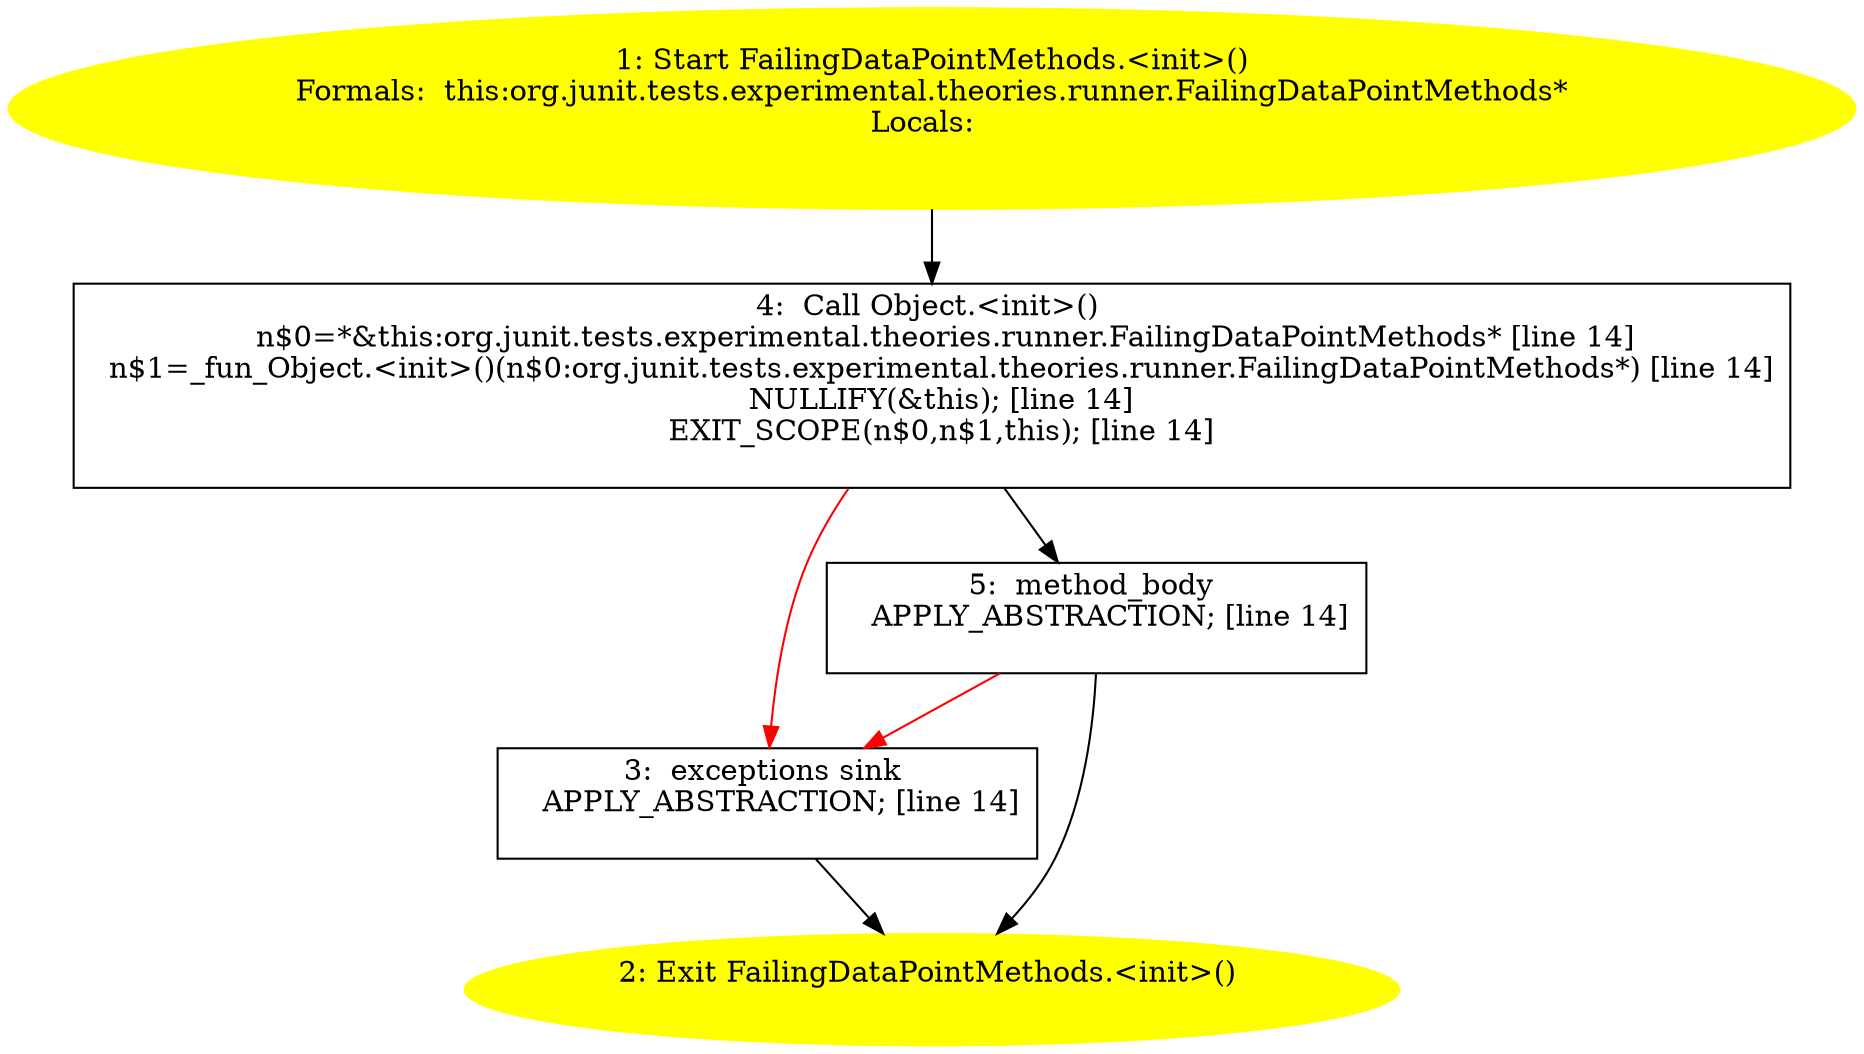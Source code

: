 /* @generated */
digraph cfg {
"org.junit.tests.experimental.theories.runner.FailingDataPointMethods.<init>().b493cc0a4c5eec829ac2dc09e371df78_1" [label="1: Start FailingDataPointMethods.<init>()\nFormals:  this:org.junit.tests.experimental.theories.runner.FailingDataPointMethods*\nLocals:  \n  " color=yellow style=filled]
	

	 "org.junit.tests.experimental.theories.runner.FailingDataPointMethods.<init>().b493cc0a4c5eec829ac2dc09e371df78_1" -> "org.junit.tests.experimental.theories.runner.FailingDataPointMethods.<init>().b493cc0a4c5eec829ac2dc09e371df78_4" ;
"org.junit.tests.experimental.theories.runner.FailingDataPointMethods.<init>().b493cc0a4c5eec829ac2dc09e371df78_2" [label="2: Exit FailingDataPointMethods.<init>() \n  " color=yellow style=filled]
	

"org.junit.tests.experimental.theories.runner.FailingDataPointMethods.<init>().b493cc0a4c5eec829ac2dc09e371df78_3" [label="3:  exceptions sink \n   APPLY_ABSTRACTION; [line 14]\n " shape="box"]
	

	 "org.junit.tests.experimental.theories.runner.FailingDataPointMethods.<init>().b493cc0a4c5eec829ac2dc09e371df78_3" -> "org.junit.tests.experimental.theories.runner.FailingDataPointMethods.<init>().b493cc0a4c5eec829ac2dc09e371df78_2" ;
"org.junit.tests.experimental.theories.runner.FailingDataPointMethods.<init>().b493cc0a4c5eec829ac2dc09e371df78_4" [label="4:  Call Object.<init>() \n   n$0=*&this:org.junit.tests.experimental.theories.runner.FailingDataPointMethods* [line 14]\n  n$1=_fun_Object.<init>()(n$0:org.junit.tests.experimental.theories.runner.FailingDataPointMethods*) [line 14]\n  NULLIFY(&this); [line 14]\n  EXIT_SCOPE(n$0,n$1,this); [line 14]\n " shape="box"]
	

	 "org.junit.tests.experimental.theories.runner.FailingDataPointMethods.<init>().b493cc0a4c5eec829ac2dc09e371df78_4" -> "org.junit.tests.experimental.theories.runner.FailingDataPointMethods.<init>().b493cc0a4c5eec829ac2dc09e371df78_5" ;
	 "org.junit.tests.experimental.theories.runner.FailingDataPointMethods.<init>().b493cc0a4c5eec829ac2dc09e371df78_4" -> "org.junit.tests.experimental.theories.runner.FailingDataPointMethods.<init>().b493cc0a4c5eec829ac2dc09e371df78_3" [color="red" ];
"org.junit.tests.experimental.theories.runner.FailingDataPointMethods.<init>().b493cc0a4c5eec829ac2dc09e371df78_5" [label="5:  method_body \n   APPLY_ABSTRACTION; [line 14]\n " shape="box"]
	

	 "org.junit.tests.experimental.theories.runner.FailingDataPointMethods.<init>().b493cc0a4c5eec829ac2dc09e371df78_5" -> "org.junit.tests.experimental.theories.runner.FailingDataPointMethods.<init>().b493cc0a4c5eec829ac2dc09e371df78_2" ;
	 "org.junit.tests.experimental.theories.runner.FailingDataPointMethods.<init>().b493cc0a4c5eec829ac2dc09e371df78_5" -> "org.junit.tests.experimental.theories.runner.FailingDataPointMethods.<init>().b493cc0a4c5eec829ac2dc09e371df78_3" [color="red" ];
}
